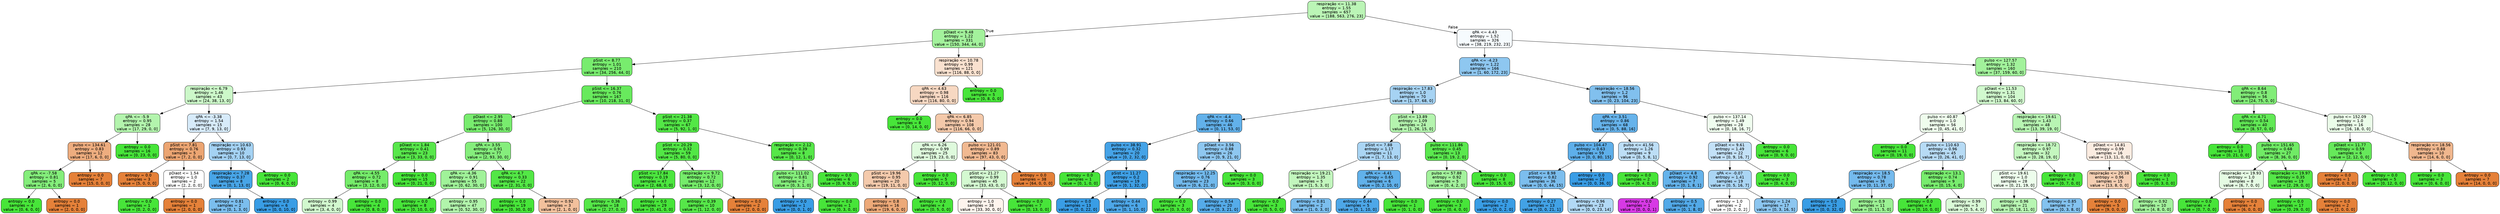 digraph Tree {
node [shape=box, style="filled, rounded", color="black", fontname="helvetica"] ;
edge [fontname="helvetica"] ;
0 [label="respiração <= 11.38\nentropy = 1.55\nsamples = 657\nvalue = [188, 563, 276, 23]", fillcolor="#bbf5b6"] ;
1 [label="pDiast <= 9.48\nentropy = 1.22\nsamples = 331\nvalue = [150, 344, 44, 0]", fillcolor="#a3f29c"] ;
0 -> 1 [labeldistance=2.5, labelangle=45, headlabel="True"] ;
2 [label="pSist <= 8.77\nentropy = 1.01\nsamples = 210\nvalue = [34, 256, 44, 0]", fillcolor="#78ec6e"] ;
1 -> 2 ;
3 [label="respiração <= 6.79\nentropy = 1.46\nsamples = 43\nvalue = [24, 38, 13, 0]", fillcolor="#ccf8c9"] ;
2 -> 3 ;
4 [label="qPA <= -5.9\nentropy = 0.95\nsamples = 28\nvalue = [17, 29, 0, 0]", fillcolor="#b3f4ad"] ;
3 -> 4 ;
5 [label="pulso <= 134.61\nentropy = 0.83\nsamples = 12\nvalue = [17, 6, 0, 0]", fillcolor="#eead7f"] ;
4 -> 5 ;
6 [label="qPA <= -7.58\nentropy = 0.81\nsamples = 5\nvalue = [2, 6, 0, 0]", fillcolor="#84ee7b"] ;
5 -> 6 ;
7 [label="entropy = 0.0\nsamples = 4\nvalue = [0, 6, 0, 0]", fillcolor="#47e539"] ;
6 -> 7 ;
8 [label="entropy = 0.0\nsamples = 1\nvalue = [2, 0, 0, 0]", fillcolor="#e58139"] ;
6 -> 8 ;
9 [label="entropy = 0.0\nsamples = 7\nvalue = [15, 0, 0, 0]", fillcolor="#e58139"] ;
5 -> 9 ;
10 [label="entropy = 0.0\nsamples = 16\nvalue = [0, 23, 0, 0]", fillcolor="#47e539"] ;
4 -> 10 ;
11 [label="qPA <= -3.38\nentropy = 1.54\nsamples = 15\nvalue = [7, 9, 13, 0]", fillcolor="#d7ebfa"] ;
3 -> 11 ;
12 [label="pSist <= 7.81\nentropy = 0.76\nsamples = 5\nvalue = [7, 2, 0, 0]", fillcolor="#eca572"] ;
11 -> 12 ;
13 [label="entropy = 0.0\nsamples = 3\nvalue = [5, 0, 0, 0]", fillcolor="#e58139"] ;
12 -> 13 ;
14 [label="pDiast <= 1.54\nentropy = 1.0\nsamples = 2\nvalue = [2, 2, 0, 0]", fillcolor="#ffffff"] ;
12 -> 14 ;
15 [label="entropy = 0.0\nsamples = 1\nvalue = [0, 2, 0, 0]", fillcolor="#47e539"] ;
14 -> 15 ;
16 [label="entropy = 0.0\nsamples = 1\nvalue = [2, 0, 0, 0]", fillcolor="#e58139"] ;
14 -> 16 ;
17 [label="respiração <= 10.63\nentropy = 0.93\nsamples = 10\nvalue = [0, 7, 13, 0]", fillcolor="#a4d2f3"] ;
11 -> 17 ;
18 [label="respiração <= 7.28\nentropy = 0.37\nsamples = 8\nvalue = [0, 1, 13, 0]", fillcolor="#48a5e7"] ;
17 -> 18 ;
19 [label="entropy = 0.81\nsamples = 2\nvalue = [0, 1, 3, 0]", fillcolor="#7bbeee"] ;
18 -> 19 ;
20 [label="entropy = 0.0\nsamples = 6\nvalue = [0, 0, 10, 0]", fillcolor="#399de5"] ;
18 -> 20 ;
21 [label="entropy = 0.0\nsamples = 2\nvalue = [0, 6, 0, 0]", fillcolor="#47e539"] ;
17 -> 21 ;
22 [label="pSist <= 16.37\nentropy = 0.76\nsamples = 167\nvalue = [10, 218, 31, 0]", fillcolor="#68ea5d"] ;
2 -> 22 ;
23 [label="pDiast <= 2.95\nentropy = 0.88\nsamples = 100\nvalue = [5, 126, 30, 0]", fillcolor="#78ec6e"] ;
22 -> 23 ;
24 [label="pDiast <= 1.84\nentropy = 0.41\nsamples = 23\nvalue = [3, 33, 0, 0]", fillcolor="#58e74b"] ;
23 -> 24 ;
25 [label="qPA <= -4.55\nentropy = 0.72\nsamples = 8\nvalue = [3, 12, 0, 0]", fillcolor="#75ec6a"] ;
24 -> 25 ;
26 [label="entropy = 0.99\nsamples = 4\nvalue = [3, 4, 0, 0]", fillcolor="#d1f8ce"] ;
25 -> 26 ;
27 [label="entropy = 0.0\nsamples = 4\nvalue = [0, 8, 0, 0]", fillcolor="#47e539"] ;
25 -> 27 ;
28 [label="entropy = 0.0\nsamples = 15\nvalue = [0, 21, 0, 0]", fillcolor="#47e539"] ;
24 -> 28 ;
29 [label="qPA <= 3.55\nentropy = 0.91\nsamples = 77\nvalue = [2, 93, 30, 0]", fillcolor="#85ee7c"] ;
23 -> 29 ;
30 [label="qPA <= -4.36\nentropy = 0.91\nsamples = 55\nvalue = [0, 62, 30, 0]", fillcolor="#a0f299"] ;
29 -> 30 ;
31 [label="entropy = 0.0\nsamples = 8\nvalue = [0, 10, 0, 0]", fillcolor="#47e539"] ;
30 -> 31 ;
32 [label="entropy = 0.95\nsamples = 47\nvalue = [0, 52, 30, 0]", fillcolor="#b1f4ab"] ;
30 -> 32 ;
33 [label="qPA <= 4.7\nentropy = 0.33\nsamples = 22\nvalue = [2, 31, 0, 0]", fillcolor="#53e746"] ;
29 -> 33 ;
34 [label="entropy = 0.0\nsamples = 19\nvalue = [0, 30, 0, 0]", fillcolor="#47e539"] ;
33 -> 34 ;
35 [label="entropy = 0.92\nsamples = 3\nvalue = [2, 1, 0, 0]", fillcolor="#f2c09c"] ;
33 -> 35 ;
36 [label="pSist <= 21.38\nentropy = 0.37\nsamples = 67\nvalue = [5, 92, 1, 0]", fillcolor="#53e746"] ;
22 -> 36 ;
37 [label="pSist <= 20.29\nentropy = 0.32\nsamples = 59\nvalue = [5, 80, 0, 0]", fillcolor="#52e745"] ;
36 -> 37 ;
38 [label="pSist <= 17.84\nentropy = 0.19\nsamples = 47\nvalue = [2, 68, 0, 0]", fillcolor="#4ce63f"] ;
37 -> 38 ;
39 [label="entropy = 0.36\nsamples = 18\nvalue = [2, 27, 0, 0]", fillcolor="#55e748"] ;
38 -> 39 ;
40 [label="entropy = 0.0\nsamples = 29\nvalue = [0, 41, 0, 0]", fillcolor="#47e539"] ;
38 -> 40 ;
41 [label="respiração <= 9.72\nentropy = 0.72\nsamples = 12\nvalue = [3, 12, 0, 0]", fillcolor="#75ec6a"] ;
37 -> 41 ;
42 [label="entropy = 0.39\nsamples = 10\nvalue = [1, 12, 0, 0]", fillcolor="#56e749"] ;
41 -> 42 ;
43 [label="entropy = 0.0\nsamples = 2\nvalue = [2, 0, 0, 0]", fillcolor="#e58139"] ;
41 -> 43 ;
44 [label="respiração <= 2.12\nentropy = 0.39\nsamples = 8\nvalue = [0, 12, 1, 0]", fillcolor="#56e749"] ;
36 -> 44 ;
45 [label="pulso <= 111.02\nentropy = 0.81\nsamples = 2\nvalue = [0, 3, 1, 0]", fillcolor="#84ee7b"] ;
44 -> 45 ;
46 [label="entropy = 0.0\nsamples = 1\nvalue = [0, 0, 1, 0]", fillcolor="#399de5"] ;
45 -> 46 ;
47 [label="entropy = 0.0\nsamples = 1\nvalue = [0, 3, 0, 0]", fillcolor="#47e539"] ;
45 -> 47 ;
48 [label="entropy = 0.0\nsamples = 6\nvalue = [0, 9, 0, 0]", fillcolor="#47e539"] ;
44 -> 48 ;
49 [label="respiração <= 10.78\nentropy = 0.99\nsamples = 121\nvalue = [116, 88, 0, 0]", fillcolor="#f9e1cf"] ;
1 -> 49 ;
50 [label="qPA <= 4.63\nentropy = 0.98\nsamples = 116\nvalue = [116, 80, 0, 0]", fillcolor="#f7d8c2"] ;
49 -> 50 ;
51 [label="entropy = 0.0\nsamples = 8\nvalue = [0, 14, 0, 0]", fillcolor="#47e539"] ;
50 -> 51 ;
52 [label="qPA <= 6.85\nentropy = 0.94\nsamples = 108\nvalue = [116, 66, 0, 0]", fillcolor="#f4c9aa"] ;
50 -> 52 ;
53 [label="qPA <= 6.26\nentropy = 0.99\nsamples = 25\nvalue = [19, 23, 0, 0]", fillcolor="#dffadd"] ;
52 -> 53 ;
54 [label="pSist <= 19.96\nentropy = 0.95\nsamples = 20\nvalue = [19, 11, 0, 0]", fillcolor="#f4caac"] ;
53 -> 54 ;
55 [label="entropy = 0.8\nsamples = 16\nvalue = [19, 6, 0, 0]", fillcolor="#eda978"] ;
54 -> 55 ;
56 [label="entropy = 0.0\nsamples = 4\nvalue = [0, 5, 0, 0]", fillcolor="#47e539"] ;
54 -> 56 ;
57 [label="entropy = 0.0\nsamples = 5\nvalue = [0, 12, 0, 0]", fillcolor="#47e539"] ;
53 -> 57 ;
58 [label="pulso <= 121.01\nentropy = 0.89\nsamples = 83\nvalue = [97, 43, 0, 0]", fillcolor="#f1b991"] ;
52 -> 58 ;
59 [label="pSist <= 21.27\nentropy = 0.99\nsamples = 45\nvalue = [33, 43, 0, 0]", fillcolor="#d4f9d1"] ;
58 -> 59 ;
60 [label="entropy = 1.0\nsamples = 38\nvalue = [33, 30, 0, 0]", fillcolor="#fdf4ed"] ;
59 -> 60 ;
61 [label="entropy = 0.0\nsamples = 7\nvalue = [0, 13, 0, 0]", fillcolor="#47e539"] ;
59 -> 61 ;
62 [label="entropy = 0.0\nsamples = 38\nvalue = [64, 0, 0, 0]", fillcolor="#e58139"] ;
58 -> 62 ;
63 [label="entropy = 0.0\nsamples = 5\nvalue = [0, 8, 0, 0]", fillcolor="#47e539"] ;
49 -> 63 ;
64 [label="qPA <= 4.43\nentropy = 1.52\nsamples = 326\nvalue = [38, 219, 232, 23]", fillcolor="#f6fbfe"] ;
0 -> 64 [labeldistance=2.5, labelangle=-45, headlabel="False"] ;
65 [label="qPA <= -4.23\nentropy = 1.22\nsamples = 166\nvalue = [1, 60, 172, 23]", fillcolor="#8ec7f0"] ;
64 -> 65 ;
66 [label="respiração <= 17.83\nentropy = 1.0\nsamples = 70\nvalue = [1, 37, 68, 0]", fillcolor="#a6d3f3"] ;
65 -> 66 ;
67 [label="qPA <= -4.4\nentropy = 0.66\nsamples = 46\nvalue = [0, 11, 53, 0]", fillcolor="#62b1ea"] ;
66 -> 67 ;
68 [label="pulso <= 38.91\nentropy = 0.32\nsamples = 20\nvalue = [0, 2, 32, 0]", fillcolor="#45a3e7"] ;
67 -> 68 ;
69 [label="entropy = 0.0\nsamples = 1\nvalue = [0, 1, 0, 0]", fillcolor="#47e539"] ;
68 -> 69 ;
70 [label="pSist <= 11.27\nentropy = 0.2\nsamples = 19\nvalue = [0, 1, 32, 0]", fillcolor="#3fa0e6"] ;
68 -> 70 ;
71 [label="entropy = 0.0\nsamples = 13\nvalue = [0, 0, 22, 0]", fillcolor="#399de5"] ;
70 -> 71 ;
72 [label="entropy = 0.44\nsamples = 6\nvalue = [0, 1, 10, 0]", fillcolor="#4da7e8"] ;
70 -> 72 ;
73 [label="pDiast <= 3.56\nentropy = 0.88\nsamples = 26\nvalue = [0, 9, 21, 0]", fillcolor="#8ec7f0"] ;
67 -> 73 ;
74 [label="respiração <= 12.25\nentropy = 0.76\nsamples = 23\nvalue = [0, 6, 21, 0]", fillcolor="#72b9ec"] ;
73 -> 74 ;
75 [label="entropy = 0.0\nsamples = 3\nvalue = [0, 3, 0, 0]", fillcolor="#47e539"] ;
74 -> 75 ;
76 [label="entropy = 0.54\nsamples = 20\nvalue = [0, 3, 21, 0]", fillcolor="#55abe9"] ;
74 -> 76 ;
77 [label="entropy = 0.0\nsamples = 3\nvalue = [0, 3, 0, 0]", fillcolor="#47e539"] ;
73 -> 77 ;
78 [label="pSist <= 13.89\nentropy = 1.09\nsamples = 24\nvalue = [1, 26, 15, 0]", fillcolor="#b4f4ae"] ;
66 -> 78 ;
79 [label="pSist <= 7.88\nentropy = 1.17\nsamples = 11\nvalue = [1, 7, 13, 0]", fillcolor="#aad5f4"] ;
78 -> 79 ;
80 [label="respiração <= 19.21\nentropy = 1.35\nsamples = 5\nvalue = [1, 5, 3, 0]", fillcolor="#c2f6bd"] ;
79 -> 80 ;
81 [label="entropy = 0.0\nsamples = 3\nvalue = [0, 5, 0, 0]", fillcolor="#47e539"] ;
80 -> 81 ;
82 [label="entropy = 0.81\nsamples = 2\nvalue = [1, 0, 3, 0]", fillcolor="#7bbeee"] ;
80 -> 82 ;
83 [label="qPA <= -4.41\nentropy = 0.65\nsamples = 6\nvalue = [0, 2, 10, 0]", fillcolor="#61b1ea"] ;
79 -> 83 ;
84 [label="entropy = 0.44\nsamples = 5\nvalue = [0, 1, 10, 0]", fillcolor="#4da7e8"] ;
83 -> 84 ;
85 [label="entropy = 0.0\nsamples = 1\nvalue = [0, 1, 0, 0]", fillcolor="#47e539"] ;
83 -> 85 ;
86 [label="pulso <= 111.86\nentropy = 0.45\nsamples = 13\nvalue = [0, 19, 2, 0]", fillcolor="#5ae84e"] ;
78 -> 86 ;
87 [label="pulso <= 57.88\nentropy = 0.92\nsamples = 5\nvalue = [0, 4, 2, 0]", fillcolor="#a3f29c"] ;
86 -> 87 ;
88 [label="entropy = 0.0\nsamples = 3\nvalue = [0, 4, 0, 0]", fillcolor="#47e539"] ;
87 -> 88 ;
89 [label="entropy = 0.0\nsamples = 2\nvalue = [0, 0, 2, 0]", fillcolor="#399de5"] ;
87 -> 89 ;
90 [label="entropy = 0.0\nsamples = 8\nvalue = [0, 15, 0, 0]", fillcolor="#47e539"] ;
86 -> 90 ;
91 [label="respiração <= 18.56\nentropy = 1.2\nsamples = 96\nvalue = [0, 23, 104, 23]", fillcolor="#81c0ee"] ;
65 -> 91 ;
92 [label="qPA <= 3.51\nentropy = 0.86\nsamples = 68\nvalue = [0, 5, 88, 16]", fillcolor="#66b3eb"] ;
91 -> 92 ;
93 [label="pulso <= 104.47\nentropy = 0.63\nsamples = 59\nvalue = [0, 0, 80, 15]", fillcolor="#5eafea"] ;
92 -> 93 ;
94 [label="pSist <= 8.98\nentropy = 0.82\nsamples = 36\nvalue = [0, 0, 44, 15]", fillcolor="#7cbeee"] ;
93 -> 94 ;
95 [label="entropy = 0.27\nsamples = 13\nvalue = [0, 0, 21, 1]", fillcolor="#42a2e6"] ;
94 -> 95 ;
96 [label="entropy = 0.96\nsamples = 23\nvalue = [0, 0, 23, 14]", fillcolor="#b2d9f5"] ;
94 -> 96 ;
97 [label="entropy = 0.0\nsamples = 23\nvalue = [0, 0, 36, 0]", fillcolor="#399de5"] ;
93 -> 97 ;
98 [label="pulso <= 41.56\nentropy = 1.26\nsamples = 9\nvalue = [0, 5, 8, 1]", fillcolor="#bddef6"] ;
92 -> 98 ;
99 [label="entropy = 0.0\nsamples = 2\nvalue = [0, 4, 0, 0]", fillcolor="#47e539"] ;
98 -> 99 ;
100 [label="pDiast <= 4.8\nentropy = 0.92\nsamples = 7\nvalue = [0, 1, 8, 1]", fillcolor="#65b3eb"] ;
98 -> 100 ;
101 [label="entropy = 0.0\nsamples = 1\nvalue = [0, 0, 0, 1]", fillcolor="#d739e5"] ;
100 -> 101 ;
102 [label="entropy = 0.5\nsamples = 6\nvalue = [0, 1, 8, 0]", fillcolor="#52a9e8"] ;
100 -> 102 ;
103 [label="pulso <= 137.14\nentropy = 1.49\nsamples = 28\nvalue = [0, 18, 16, 7]", fillcolor="#f0fdef"] ;
91 -> 103 ;
104 [label="pDiast <= 9.61\nentropy = 1.49\nsamples = 22\nvalue = [0, 9, 16, 7]", fillcolor="#c3e1f7"] ;
103 -> 104 ;
105 [label="qPA <= -0.07\nentropy = 1.41\nsamples = 19\nvalue = [0, 5, 16, 7]", fillcolor="#aad5f4"] ;
104 -> 105 ;
106 [label="entropy = 1.0\nsamples = 2\nvalue = [0, 2, 0, 2]", fillcolor="#ffffff"] ;
105 -> 106 ;
107 [label="entropy = 1.24\nsamples = 17\nvalue = [0, 3, 16, 5]", fillcolor="#8cc6f0"] ;
105 -> 107 ;
108 [label="entropy = 0.0\nsamples = 3\nvalue = [0, 4, 0, 0]", fillcolor="#47e539"] ;
104 -> 108 ;
109 [label="entropy = 0.0\nsamples = 6\nvalue = [0, 9, 0, 0]", fillcolor="#47e539"] ;
103 -> 109 ;
110 [label="pulso <= 127.57\nentropy = 1.32\nsamples = 160\nvalue = [37, 159, 60, 0]", fillcolor="#a2f29b"] ;
64 -> 110 ;
111 [label="pDiast <= 11.53\nentropy = 1.31\nsamples = 104\nvalue = [13, 84, 60, 0]", fillcolor="#d1f9ce"] ;
110 -> 111 ;
112 [label="pulso <= 40.87\nentropy = 1.0\nsamples = 56\nvalue = [0, 45, 41, 0]", fillcolor="#effded"] ;
111 -> 112 ;
113 [label="entropy = 0.0\nsamples = 11\nvalue = [0, 19, 0, 0]", fillcolor="#47e539"] ;
112 -> 113 ;
114 [label="pulso <= 110.63\nentropy = 0.96\nsamples = 45\nvalue = [0, 26, 41, 0]", fillcolor="#b7dbf5"] ;
112 -> 114 ;
115 [label="respiração <= 18.5\nentropy = 0.78\nsamples = 36\nvalue = [0, 11, 37, 0]", fillcolor="#74baed"] ;
114 -> 115 ;
116 [label="entropy = 0.0\nsamples = 25\nvalue = [0, 0, 32, 0]", fillcolor="#399de5"] ;
115 -> 116 ;
117 [label="entropy = 0.9\nsamples = 11\nvalue = [0, 11, 5, 0]", fillcolor="#9bf193"] ;
115 -> 117 ;
118 [label="respiração <= 13.1\nentropy = 0.74\nsamples = 9\nvalue = [0, 15, 4, 0]", fillcolor="#78ec6e"] ;
114 -> 118 ;
119 [label="entropy = 0.0\nsamples = 4\nvalue = [0, 10, 0, 0]", fillcolor="#47e539"] ;
118 -> 119 ;
120 [label="entropy = 0.99\nsamples = 5\nvalue = [0, 5, 4, 0]", fillcolor="#dafad7"] ;
118 -> 120 ;
121 [label="respiração <= 19.61\nentropy = 1.43\nsamples = 48\nvalue = [13, 39, 19, 0]", fillcolor="#b8f5b3"] ;
111 -> 121 ;
122 [label="respiração <= 18.72\nentropy = 0.97\nsamples = 32\nvalue = [0, 28, 19, 0]", fillcolor="#c4f7bf"] ;
121 -> 122 ;
123 [label="pSist <= 19.61\nentropy = 1.0\nsamples = 28\nvalue = [0, 21, 19, 0]", fillcolor="#edfdec"] ;
122 -> 123 ;
124 [label="entropy = 0.96\nsamples = 21\nvalue = [0, 18, 11, 0]", fillcolor="#b7f5b2"] ;
123 -> 124 ;
125 [label="entropy = 0.85\nsamples = 7\nvalue = [0, 3, 8, 0]", fillcolor="#83c2ef"] ;
123 -> 125 ;
126 [label="entropy = 0.0\nsamples = 4\nvalue = [0, 7, 0, 0]", fillcolor="#47e539"] ;
122 -> 126 ;
127 [label="pDiast <= 14.81\nentropy = 0.99\nsamples = 16\nvalue = [13, 11, 0, 0]", fillcolor="#fbece1"] ;
121 -> 127 ;
128 [label="respiração <= 20.38\nentropy = 0.96\nsamples = 15\nvalue = [13, 8, 0, 0]", fillcolor="#f5cfb3"] ;
127 -> 128 ;
129 [label="entropy = 0.0\nsamples = 5\nvalue = [9, 0, 0, 0]", fillcolor="#e58139"] ;
128 -> 129 ;
130 [label="entropy = 0.92\nsamples = 10\nvalue = [4, 8, 0, 0]", fillcolor="#a3f29c"] ;
128 -> 130 ;
131 [label="entropy = 0.0\nsamples = 1\nvalue = [0, 3, 0, 0]", fillcolor="#47e539"] ;
127 -> 131 ;
132 [label="qPA <= 8.64\nentropy = 0.8\nsamples = 56\nvalue = [24, 75, 0, 0]", fillcolor="#82ed78"] ;
110 -> 132 ;
133 [label="qPA <= 4.71\nentropy = 0.54\nsamples = 40\nvalue = [8, 57, 0, 0]", fillcolor="#61e955"] ;
132 -> 133 ;
134 [label="entropy = 0.0\nsamples = 13\nvalue = [0, 21, 0, 0]", fillcolor="#47e539"] ;
133 -> 134 ;
135 [label="pulso <= 151.65\nentropy = 0.68\nsamples = 27\nvalue = [8, 36, 0, 0]", fillcolor="#70eb65"] ;
133 -> 135 ;
136 [label="respiração <= 19.93\nentropy = 1.0\nsamples = 8\nvalue = [6, 7, 0, 0]", fillcolor="#e5fbe3"] ;
135 -> 136 ;
137 [label="entropy = 0.0\nsamples = 4\nvalue = [0, 7, 0, 0]", fillcolor="#47e539"] ;
136 -> 137 ;
138 [label="entropy = 0.0\nsamples = 4\nvalue = [6, 0, 0, 0]", fillcolor="#e58139"] ;
136 -> 138 ;
139 [label="respiração <= 19.97\nentropy = 0.35\nsamples = 19\nvalue = [2, 29, 0, 0]", fillcolor="#54e747"] ;
135 -> 139 ;
140 [label="entropy = 0.0\nsamples = 17\nvalue = [0, 29, 0, 0]", fillcolor="#47e539"] ;
139 -> 140 ;
141 [label="entropy = 0.0\nsamples = 2\nvalue = [2, 0, 0, 0]", fillcolor="#e58139"] ;
139 -> 141 ;
142 [label="pulso <= 152.09\nentropy = 1.0\nsamples = 16\nvalue = [16, 18, 0, 0]", fillcolor="#ebfce9"] ;
132 -> 142 ;
143 [label="pDiast <= 11.77\nentropy = 0.59\nsamples = 6\nvalue = [2, 12, 0, 0]", fillcolor="#66e95a"] ;
142 -> 143 ;
144 [label="entropy = 0.0\nsamples = 1\nvalue = [2, 0, 0, 0]", fillcolor="#e58139"] ;
143 -> 144 ;
145 [label="entropy = 0.0\nsamples = 5\nvalue = [0, 12, 0, 0]", fillcolor="#47e539"] ;
143 -> 145 ;
146 [label="respiração <= 18.56\nentropy = 0.88\nsamples = 10\nvalue = [14, 6, 0, 0]", fillcolor="#f0b78e"] ;
142 -> 146 ;
147 [label="entropy = 0.0\nsamples = 3\nvalue = [0, 6, 0, 0]", fillcolor="#47e539"] ;
146 -> 147 ;
148 [label="entropy = 0.0\nsamples = 7\nvalue = [14, 0, 0, 0]", fillcolor="#e58139"] ;
146 -> 148 ;
}